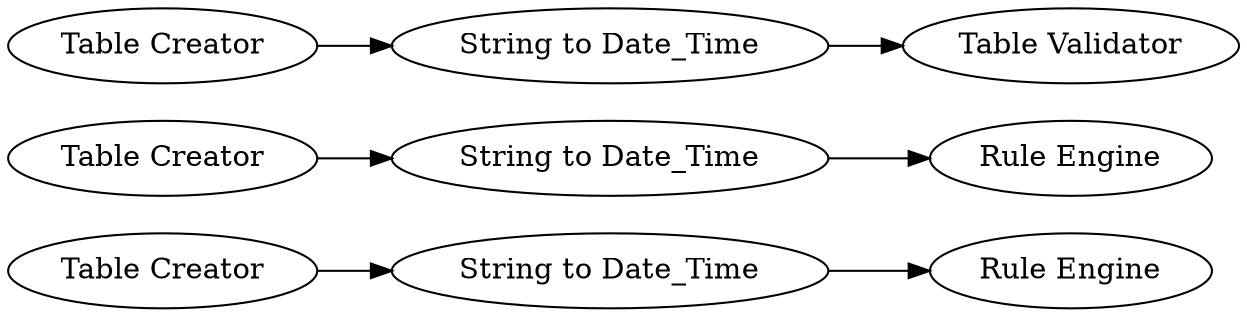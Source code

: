digraph {
	4 -> 7
	6 -> 4
	8 -> 9
	1 -> 2
	9 -> 10
	2 -> 3
	1 [label="Table Creator"]
	7 [label="Rule Engine"]
	9 [label="String to Date_Time"]
	4 [label="String to Date_Time"]
	6 [label="Table Creator"]
	8 [label="Table Creator"]
	3 [label="Table Validator"]
	2 [label="String to Date_Time"]
	10 [label="Rule Engine"]
	rankdir=LR
}
